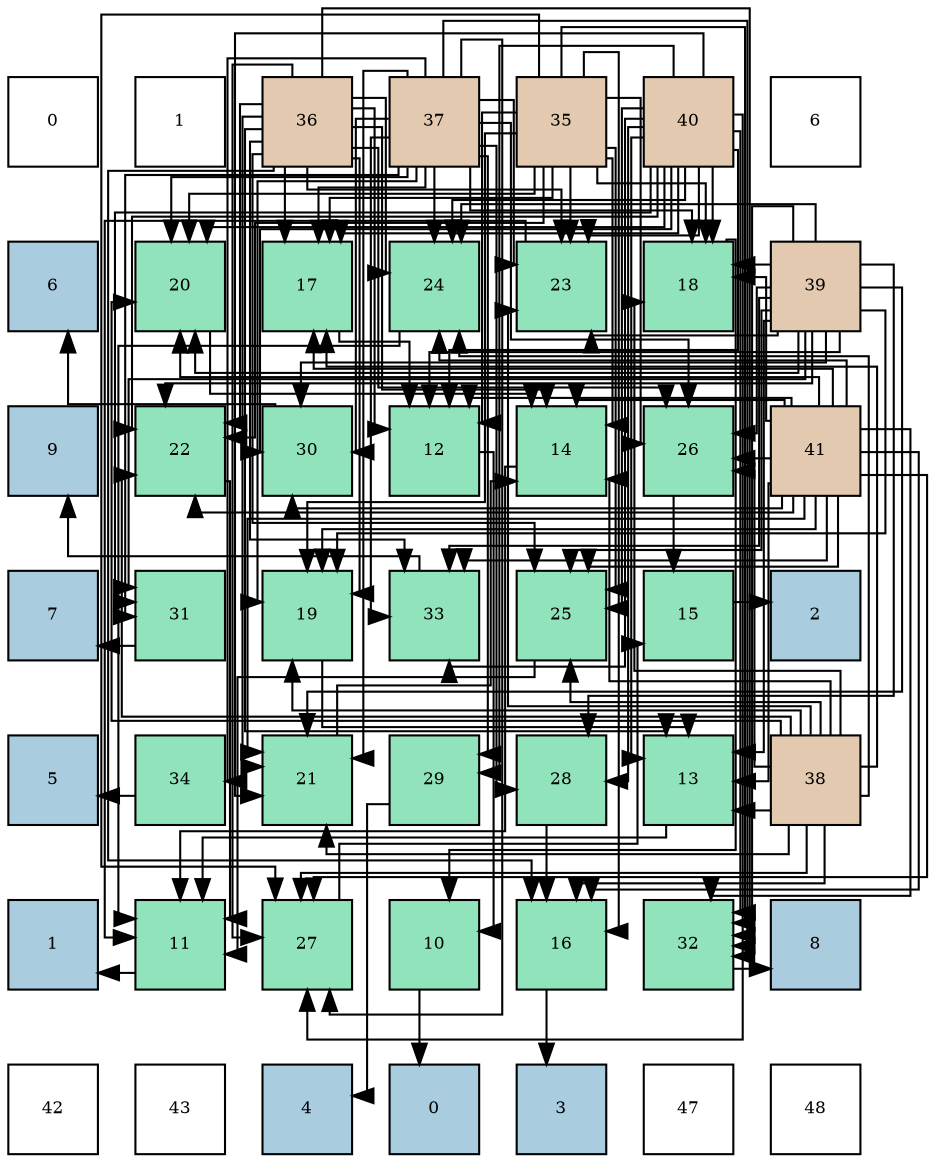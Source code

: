 digraph layout{
 rankdir=TB;
 splines=ortho;
 node [style=filled shape=square fixedsize=true width=0.6];
0[label="0", fontsize=8, fillcolor="#ffffff"];
1[label="1", fontsize=8, fillcolor="#ffffff"];
2[label="36", fontsize=8, fillcolor="#e3c9af"];
3[label="37", fontsize=8, fillcolor="#e3c9af"];
4[label="35", fontsize=8, fillcolor="#e3c9af"];
5[label="40", fontsize=8, fillcolor="#e3c9af"];
6[label="6", fontsize=8, fillcolor="#ffffff"];
7[label="6", fontsize=8, fillcolor="#a9ccde"];
8[label="20", fontsize=8, fillcolor="#91e3bb"];
9[label="17", fontsize=8, fillcolor="#91e3bb"];
10[label="24", fontsize=8, fillcolor="#91e3bb"];
11[label="23", fontsize=8, fillcolor="#91e3bb"];
12[label="18", fontsize=8, fillcolor="#91e3bb"];
13[label="39", fontsize=8, fillcolor="#e3c9af"];
14[label="9", fontsize=8, fillcolor="#a9ccde"];
15[label="22", fontsize=8, fillcolor="#91e3bb"];
16[label="30", fontsize=8, fillcolor="#91e3bb"];
17[label="12", fontsize=8, fillcolor="#91e3bb"];
18[label="14", fontsize=8, fillcolor="#91e3bb"];
19[label="26", fontsize=8, fillcolor="#91e3bb"];
20[label="41", fontsize=8, fillcolor="#e3c9af"];
21[label="7", fontsize=8, fillcolor="#a9ccde"];
22[label="31", fontsize=8, fillcolor="#91e3bb"];
23[label="19", fontsize=8, fillcolor="#91e3bb"];
24[label="33", fontsize=8, fillcolor="#91e3bb"];
25[label="25", fontsize=8, fillcolor="#91e3bb"];
26[label="15", fontsize=8, fillcolor="#91e3bb"];
27[label="2", fontsize=8, fillcolor="#a9ccde"];
28[label="5", fontsize=8, fillcolor="#a9ccde"];
29[label="34", fontsize=8, fillcolor="#91e3bb"];
30[label="21", fontsize=8, fillcolor="#91e3bb"];
31[label="29", fontsize=8, fillcolor="#91e3bb"];
32[label="28", fontsize=8, fillcolor="#91e3bb"];
33[label="13", fontsize=8, fillcolor="#91e3bb"];
34[label="38", fontsize=8, fillcolor="#e3c9af"];
35[label="1", fontsize=8, fillcolor="#a9ccde"];
36[label="11", fontsize=8, fillcolor="#91e3bb"];
37[label="27", fontsize=8, fillcolor="#91e3bb"];
38[label="10", fontsize=8, fillcolor="#91e3bb"];
39[label="16", fontsize=8, fillcolor="#91e3bb"];
40[label="32", fontsize=8, fillcolor="#91e3bb"];
41[label="8", fontsize=8, fillcolor="#a9ccde"];
42[label="42", fontsize=8, fillcolor="#ffffff"];
43[label="43", fontsize=8, fillcolor="#ffffff"];
44[label="4", fontsize=8, fillcolor="#a9ccde"];
45[label="0", fontsize=8, fillcolor="#a9ccde"];
46[label="3", fontsize=8, fillcolor="#a9ccde"];
47[label="47", fontsize=8, fillcolor="#ffffff"];
48[label="48", fontsize=8, fillcolor="#ffffff"];
edge [constraint=false, style=vis];38 -> 45;
36 -> 35;
17 -> 38;
33 -> 36;
18 -> 36;
26 -> 27;
39 -> 46;
9 -> 17;
12 -> 38;
23 -> 33;
8 -> 18;
30 -> 18;
15 -> 36;
11 -> 36;
10 -> 36;
25 -> 36;
19 -> 26;
37 -> 26;
32 -> 39;
31 -> 44;
16 -> 7;
22 -> 21;
40 -> 41;
24 -> 14;
29 -> 28;
4 -> 17;
4 -> 18;
4 -> 39;
4 -> 9;
4 -> 12;
4 -> 23;
4 -> 8;
4 -> 15;
4 -> 11;
4 -> 25;
4 -> 19;
4 -> 37;
4 -> 40;
2 -> 17;
2 -> 33;
2 -> 18;
2 -> 39;
2 -> 9;
2 -> 23;
2 -> 30;
2 -> 15;
2 -> 11;
2 -> 10;
2 -> 25;
2 -> 19;
2 -> 37;
2 -> 40;
2 -> 24;
3 -> 9;
3 -> 12;
3 -> 23;
3 -> 8;
3 -> 30;
3 -> 11;
3 -> 10;
3 -> 19;
3 -> 37;
3 -> 32;
3 -> 31;
3 -> 16;
3 -> 22;
3 -> 40;
3 -> 24;
3 -> 29;
34 -> 33;
34 -> 18;
34 -> 39;
34 -> 9;
34 -> 12;
34 -> 23;
34 -> 8;
34 -> 30;
34 -> 15;
34 -> 11;
34 -> 10;
34 -> 25;
34 -> 19;
34 -> 37;
13 -> 17;
13 -> 33;
13 -> 12;
13 -> 23;
13 -> 8;
13 -> 30;
13 -> 15;
13 -> 11;
13 -> 10;
13 -> 25;
13 -> 19;
13 -> 32;
13 -> 16;
13 -> 22;
13 -> 40;
13 -> 24;
5 -> 17;
5 -> 33;
5 -> 9;
5 -> 12;
5 -> 8;
5 -> 30;
5 -> 15;
5 -> 11;
5 -> 10;
5 -> 25;
5 -> 37;
5 -> 32;
5 -> 31;
5 -> 16;
5 -> 22;
5 -> 40;
5 -> 24;
20 -> 17;
20 -> 33;
20 -> 18;
20 -> 39;
20 -> 9;
20 -> 12;
20 -> 23;
20 -> 8;
20 -> 30;
20 -> 15;
20 -> 10;
20 -> 25;
20 -> 19;
20 -> 37;
20 -> 16;
20 -> 40;
20 -> 24;
edge [constraint=true, style=invis];
0 -> 7 -> 14 -> 21 -> 28 -> 35 -> 42;
1 -> 8 -> 15 -> 22 -> 29 -> 36 -> 43;
2 -> 9 -> 16 -> 23 -> 30 -> 37 -> 44;
3 -> 10 -> 17 -> 24 -> 31 -> 38 -> 45;
4 -> 11 -> 18 -> 25 -> 32 -> 39 -> 46;
5 -> 12 -> 19 -> 26 -> 33 -> 40 -> 47;
6 -> 13 -> 20 -> 27 -> 34 -> 41 -> 48;
rank = same {0 -> 1 -> 2 -> 3 -> 4 -> 5 -> 6};
rank = same {7 -> 8 -> 9 -> 10 -> 11 -> 12 -> 13};
rank = same {14 -> 15 -> 16 -> 17 -> 18 -> 19 -> 20};
rank = same {21 -> 22 -> 23 -> 24 -> 25 -> 26 -> 27};
rank = same {28 -> 29 -> 30 -> 31 -> 32 -> 33 -> 34};
rank = same {35 -> 36 -> 37 -> 38 -> 39 -> 40 -> 41};
rank = same {42 -> 43 -> 44 -> 45 -> 46 -> 47 -> 48};
}